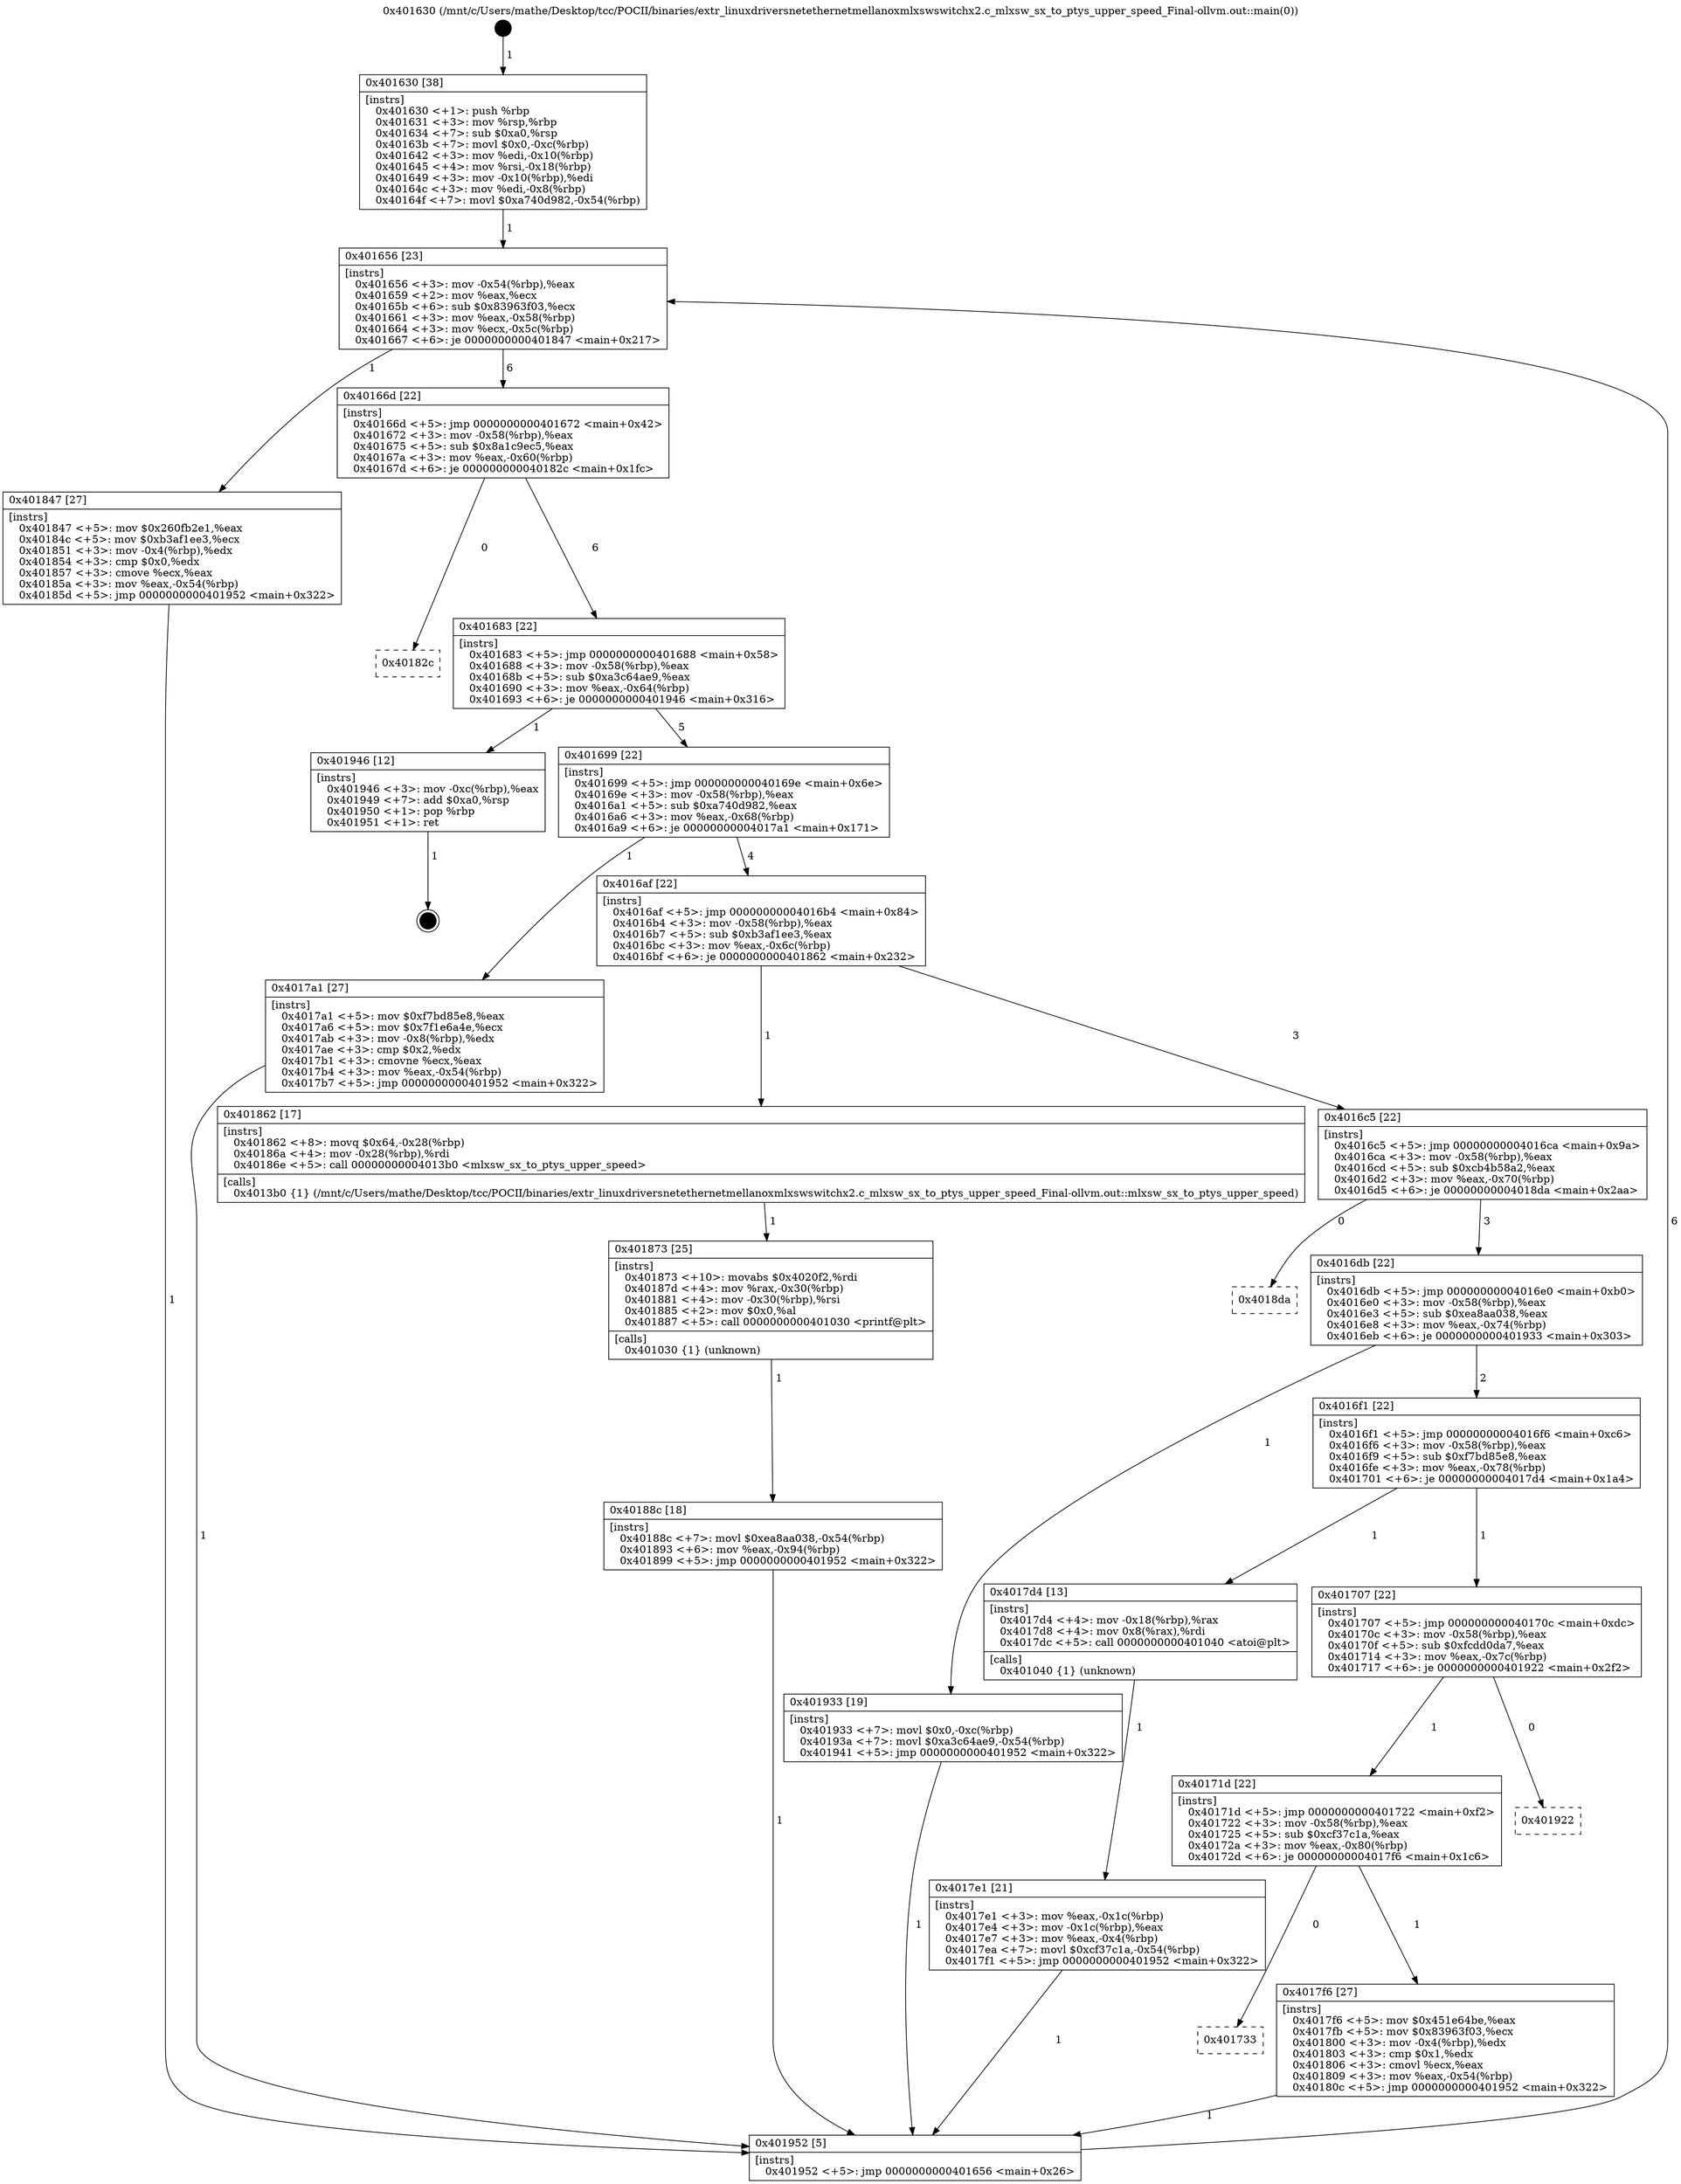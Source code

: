 digraph "0x401630" {
  label = "0x401630 (/mnt/c/Users/mathe/Desktop/tcc/POCII/binaries/extr_linuxdriversnetethernetmellanoxmlxswswitchx2.c_mlxsw_sx_to_ptys_upper_speed_Final-ollvm.out::main(0))"
  labelloc = "t"
  node[shape=record]

  Entry [label="",width=0.3,height=0.3,shape=circle,fillcolor=black,style=filled]
  "0x401656" [label="{
     0x401656 [23]\l
     | [instrs]\l
     &nbsp;&nbsp;0x401656 \<+3\>: mov -0x54(%rbp),%eax\l
     &nbsp;&nbsp;0x401659 \<+2\>: mov %eax,%ecx\l
     &nbsp;&nbsp;0x40165b \<+6\>: sub $0x83963f03,%ecx\l
     &nbsp;&nbsp;0x401661 \<+3\>: mov %eax,-0x58(%rbp)\l
     &nbsp;&nbsp;0x401664 \<+3\>: mov %ecx,-0x5c(%rbp)\l
     &nbsp;&nbsp;0x401667 \<+6\>: je 0000000000401847 \<main+0x217\>\l
  }"]
  "0x401847" [label="{
     0x401847 [27]\l
     | [instrs]\l
     &nbsp;&nbsp;0x401847 \<+5\>: mov $0x260fb2e1,%eax\l
     &nbsp;&nbsp;0x40184c \<+5\>: mov $0xb3af1ee3,%ecx\l
     &nbsp;&nbsp;0x401851 \<+3\>: mov -0x4(%rbp),%edx\l
     &nbsp;&nbsp;0x401854 \<+3\>: cmp $0x0,%edx\l
     &nbsp;&nbsp;0x401857 \<+3\>: cmove %ecx,%eax\l
     &nbsp;&nbsp;0x40185a \<+3\>: mov %eax,-0x54(%rbp)\l
     &nbsp;&nbsp;0x40185d \<+5\>: jmp 0000000000401952 \<main+0x322\>\l
  }"]
  "0x40166d" [label="{
     0x40166d [22]\l
     | [instrs]\l
     &nbsp;&nbsp;0x40166d \<+5\>: jmp 0000000000401672 \<main+0x42\>\l
     &nbsp;&nbsp;0x401672 \<+3\>: mov -0x58(%rbp),%eax\l
     &nbsp;&nbsp;0x401675 \<+5\>: sub $0x8a1c9ec5,%eax\l
     &nbsp;&nbsp;0x40167a \<+3\>: mov %eax,-0x60(%rbp)\l
     &nbsp;&nbsp;0x40167d \<+6\>: je 000000000040182c \<main+0x1fc\>\l
  }"]
  Exit [label="",width=0.3,height=0.3,shape=circle,fillcolor=black,style=filled,peripheries=2]
  "0x40182c" [label="{
     0x40182c\l
  }", style=dashed]
  "0x401683" [label="{
     0x401683 [22]\l
     | [instrs]\l
     &nbsp;&nbsp;0x401683 \<+5\>: jmp 0000000000401688 \<main+0x58\>\l
     &nbsp;&nbsp;0x401688 \<+3\>: mov -0x58(%rbp),%eax\l
     &nbsp;&nbsp;0x40168b \<+5\>: sub $0xa3c64ae9,%eax\l
     &nbsp;&nbsp;0x401690 \<+3\>: mov %eax,-0x64(%rbp)\l
     &nbsp;&nbsp;0x401693 \<+6\>: je 0000000000401946 \<main+0x316\>\l
  }"]
  "0x40188c" [label="{
     0x40188c [18]\l
     | [instrs]\l
     &nbsp;&nbsp;0x40188c \<+7\>: movl $0xea8aa038,-0x54(%rbp)\l
     &nbsp;&nbsp;0x401893 \<+6\>: mov %eax,-0x94(%rbp)\l
     &nbsp;&nbsp;0x401899 \<+5\>: jmp 0000000000401952 \<main+0x322\>\l
  }"]
  "0x401946" [label="{
     0x401946 [12]\l
     | [instrs]\l
     &nbsp;&nbsp;0x401946 \<+3\>: mov -0xc(%rbp),%eax\l
     &nbsp;&nbsp;0x401949 \<+7\>: add $0xa0,%rsp\l
     &nbsp;&nbsp;0x401950 \<+1\>: pop %rbp\l
     &nbsp;&nbsp;0x401951 \<+1\>: ret\l
  }"]
  "0x401699" [label="{
     0x401699 [22]\l
     | [instrs]\l
     &nbsp;&nbsp;0x401699 \<+5\>: jmp 000000000040169e \<main+0x6e\>\l
     &nbsp;&nbsp;0x40169e \<+3\>: mov -0x58(%rbp),%eax\l
     &nbsp;&nbsp;0x4016a1 \<+5\>: sub $0xa740d982,%eax\l
     &nbsp;&nbsp;0x4016a6 \<+3\>: mov %eax,-0x68(%rbp)\l
     &nbsp;&nbsp;0x4016a9 \<+6\>: je 00000000004017a1 \<main+0x171\>\l
  }"]
  "0x401873" [label="{
     0x401873 [25]\l
     | [instrs]\l
     &nbsp;&nbsp;0x401873 \<+10\>: movabs $0x4020f2,%rdi\l
     &nbsp;&nbsp;0x40187d \<+4\>: mov %rax,-0x30(%rbp)\l
     &nbsp;&nbsp;0x401881 \<+4\>: mov -0x30(%rbp),%rsi\l
     &nbsp;&nbsp;0x401885 \<+2\>: mov $0x0,%al\l
     &nbsp;&nbsp;0x401887 \<+5\>: call 0000000000401030 \<printf@plt\>\l
     | [calls]\l
     &nbsp;&nbsp;0x401030 \{1\} (unknown)\l
  }"]
  "0x4017a1" [label="{
     0x4017a1 [27]\l
     | [instrs]\l
     &nbsp;&nbsp;0x4017a1 \<+5\>: mov $0xf7bd85e8,%eax\l
     &nbsp;&nbsp;0x4017a6 \<+5\>: mov $0x7f1e6a4e,%ecx\l
     &nbsp;&nbsp;0x4017ab \<+3\>: mov -0x8(%rbp),%edx\l
     &nbsp;&nbsp;0x4017ae \<+3\>: cmp $0x2,%edx\l
     &nbsp;&nbsp;0x4017b1 \<+3\>: cmovne %ecx,%eax\l
     &nbsp;&nbsp;0x4017b4 \<+3\>: mov %eax,-0x54(%rbp)\l
     &nbsp;&nbsp;0x4017b7 \<+5\>: jmp 0000000000401952 \<main+0x322\>\l
  }"]
  "0x4016af" [label="{
     0x4016af [22]\l
     | [instrs]\l
     &nbsp;&nbsp;0x4016af \<+5\>: jmp 00000000004016b4 \<main+0x84\>\l
     &nbsp;&nbsp;0x4016b4 \<+3\>: mov -0x58(%rbp),%eax\l
     &nbsp;&nbsp;0x4016b7 \<+5\>: sub $0xb3af1ee3,%eax\l
     &nbsp;&nbsp;0x4016bc \<+3\>: mov %eax,-0x6c(%rbp)\l
     &nbsp;&nbsp;0x4016bf \<+6\>: je 0000000000401862 \<main+0x232\>\l
  }"]
  "0x401952" [label="{
     0x401952 [5]\l
     | [instrs]\l
     &nbsp;&nbsp;0x401952 \<+5\>: jmp 0000000000401656 \<main+0x26\>\l
  }"]
  "0x401630" [label="{
     0x401630 [38]\l
     | [instrs]\l
     &nbsp;&nbsp;0x401630 \<+1\>: push %rbp\l
     &nbsp;&nbsp;0x401631 \<+3\>: mov %rsp,%rbp\l
     &nbsp;&nbsp;0x401634 \<+7\>: sub $0xa0,%rsp\l
     &nbsp;&nbsp;0x40163b \<+7\>: movl $0x0,-0xc(%rbp)\l
     &nbsp;&nbsp;0x401642 \<+3\>: mov %edi,-0x10(%rbp)\l
     &nbsp;&nbsp;0x401645 \<+4\>: mov %rsi,-0x18(%rbp)\l
     &nbsp;&nbsp;0x401649 \<+3\>: mov -0x10(%rbp),%edi\l
     &nbsp;&nbsp;0x40164c \<+3\>: mov %edi,-0x8(%rbp)\l
     &nbsp;&nbsp;0x40164f \<+7\>: movl $0xa740d982,-0x54(%rbp)\l
  }"]
  "0x401733" [label="{
     0x401733\l
  }", style=dashed]
  "0x401862" [label="{
     0x401862 [17]\l
     | [instrs]\l
     &nbsp;&nbsp;0x401862 \<+8\>: movq $0x64,-0x28(%rbp)\l
     &nbsp;&nbsp;0x40186a \<+4\>: mov -0x28(%rbp),%rdi\l
     &nbsp;&nbsp;0x40186e \<+5\>: call 00000000004013b0 \<mlxsw_sx_to_ptys_upper_speed\>\l
     | [calls]\l
     &nbsp;&nbsp;0x4013b0 \{1\} (/mnt/c/Users/mathe/Desktop/tcc/POCII/binaries/extr_linuxdriversnetethernetmellanoxmlxswswitchx2.c_mlxsw_sx_to_ptys_upper_speed_Final-ollvm.out::mlxsw_sx_to_ptys_upper_speed)\l
  }"]
  "0x4016c5" [label="{
     0x4016c5 [22]\l
     | [instrs]\l
     &nbsp;&nbsp;0x4016c5 \<+5\>: jmp 00000000004016ca \<main+0x9a\>\l
     &nbsp;&nbsp;0x4016ca \<+3\>: mov -0x58(%rbp),%eax\l
     &nbsp;&nbsp;0x4016cd \<+5\>: sub $0xcb4b58a2,%eax\l
     &nbsp;&nbsp;0x4016d2 \<+3\>: mov %eax,-0x70(%rbp)\l
     &nbsp;&nbsp;0x4016d5 \<+6\>: je 00000000004018da \<main+0x2aa\>\l
  }"]
  "0x4017f6" [label="{
     0x4017f6 [27]\l
     | [instrs]\l
     &nbsp;&nbsp;0x4017f6 \<+5\>: mov $0x451e64be,%eax\l
     &nbsp;&nbsp;0x4017fb \<+5\>: mov $0x83963f03,%ecx\l
     &nbsp;&nbsp;0x401800 \<+3\>: mov -0x4(%rbp),%edx\l
     &nbsp;&nbsp;0x401803 \<+3\>: cmp $0x1,%edx\l
     &nbsp;&nbsp;0x401806 \<+3\>: cmovl %ecx,%eax\l
     &nbsp;&nbsp;0x401809 \<+3\>: mov %eax,-0x54(%rbp)\l
     &nbsp;&nbsp;0x40180c \<+5\>: jmp 0000000000401952 \<main+0x322\>\l
  }"]
  "0x4018da" [label="{
     0x4018da\l
  }", style=dashed]
  "0x4016db" [label="{
     0x4016db [22]\l
     | [instrs]\l
     &nbsp;&nbsp;0x4016db \<+5\>: jmp 00000000004016e0 \<main+0xb0\>\l
     &nbsp;&nbsp;0x4016e0 \<+3\>: mov -0x58(%rbp),%eax\l
     &nbsp;&nbsp;0x4016e3 \<+5\>: sub $0xea8aa038,%eax\l
     &nbsp;&nbsp;0x4016e8 \<+3\>: mov %eax,-0x74(%rbp)\l
     &nbsp;&nbsp;0x4016eb \<+6\>: je 0000000000401933 \<main+0x303\>\l
  }"]
  "0x40171d" [label="{
     0x40171d [22]\l
     | [instrs]\l
     &nbsp;&nbsp;0x40171d \<+5\>: jmp 0000000000401722 \<main+0xf2\>\l
     &nbsp;&nbsp;0x401722 \<+3\>: mov -0x58(%rbp),%eax\l
     &nbsp;&nbsp;0x401725 \<+5\>: sub $0xcf37c1a,%eax\l
     &nbsp;&nbsp;0x40172a \<+3\>: mov %eax,-0x80(%rbp)\l
     &nbsp;&nbsp;0x40172d \<+6\>: je 00000000004017f6 \<main+0x1c6\>\l
  }"]
  "0x401933" [label="{
     0x401933 [19]\l
     | [instrs]\l
     &nbsp;&nbsp;0x401933 \<+7\>: movl $0x0,-0xc(%rbp)\l
     &nbsp;&nbsp;0x40193a \<+7\>: movl $0xa3c64ae9,-0x54(%rbp)\l
     &nbsp;&nbsp;0x401941 \<+5\>: jmp 0000000000401952 \<main+0x322\>\l
  }"]
  "0x4016f1" [label="{
     0x4016f1 [22]\l
     | [instrs]\l
     &nbsp;&nbsp;0x4016f1 \<+5\>: jmp 00000000004016f6 \<main+0xc6\>\l
     &nbsp;&nbsp;0x4016f6 \<+3\>: mov -0x58(%rbp),%eax\l
     &nbsp;&nbsp;0x4016f9 \<+5\>: sub $0xf7bd85e8,%eax\l
     &nbsp;&nbsp;0x4016fe \<+3\>: mov %eax,-0x78(%rbp)\l
     &nbsp;&nbsp;0x401701 \<+6\>: je 00000000004017d4 \<main+0x1a4\>\l
  }"]
  "0x401922" [label="{
     0x401922\l
  }", style=dashed]
  "0x4017d4" [label="{
     0x4017d4 [13]\l
     | [instrs]\l
     &nbsp;&nbsp;0x4017d4 \<+4\>: mov -0x18(%rbp),%rax\l
     &nbsp;&nbsp;0x4017d8 \<+4\>: mov 0x8(%rax),%rdi\l
     &nbsp;&nbsp;0x4017dc \<+5\>: call 0000000000401040 \<atoi@plt\>\l
     | [calls]\l
     &nbsp;&nbsp;0x401040 \{1\} (unknown)\l
  }"]
  "0x401707" [label="{
     0x401707 [22]\l
     | [instrs]\l
     &nbsp;&nbsp;0x401707 \<+5\>: jmp 000000000040170c \<main+0xdc\>\l
     &nbsp;&nbsp;0x40170c \<+3\>: mov -0x58(%rbp),%eax\l
     &nbsp;&nbsp;0x40170f \<+5\>: sub $0xfcdd0da7,%eax\l
     &nbsp;&nbsp;0x401714 \<+3\>: mov %eax,-0x7c(%rbp)\l
     &nbsp;&nbsp;0x401717 \<+6\>: je 0000000000401922 \<main+0x2f2\>\l
  }"]
  "0x4017e1" [label="{
     0x4017e1 [21]\l
     | [instrs]\l
     &nbsp;&nbsp;0x4017e1 \<+3\>: mov %eax,-0x1c(%rbp)\l
     &nbsp;&nbsp;0x4017e4 \<+3\>: mov -0x1c(%rbp),%eax\l
     &nbsp;&nbsp;0x4017e7 \<+3\>: mov %eax,-0x4(%rbp)\l
     &nbsp;&nbsp;0x4017ea \<+7\>: movl $0xcf37c1a,-0x54(%rbp)\l
     &nbsp;&nbsp;0x4017f1 \<+5\>: jmp 0000000000401952 \<main+0x322\>\l
  }"]
  Entry -> "0x401630" [label=" 1"]
  "0x401656" -> "0x401847" [label=" 1"]
  "0x401656" -> "0x40166d" [label=" 6"]
  "0x401946" -> Exit [label=" 1"]
  "0x40166d" -> "0x40182c" [label=" 0"]
  "0x40166d" -> "0x401683" [label=" 6"]
  "0x401933" -> "0x401952" [label=" 1"]
  "0x401683" -> "0x401946" [label=" 1"]
  "0x401683" -> "0x401699" [label=" 5"]
  "0x40188c" -> "0x401952" [label=" 1"]
  "0x401699" -> "0x4017a1" [label=" 1"]
  "0x401699" -> "0x4016af" [label=" 4"]
  "0x4017a1" -> "0x401952" [label=" 1"]
  "0x401630" -> "0x401656" [label=" 1"]
  "0x401952" -> "0x401656" [label=" 6"]
  "0x401873" -> "0x40188c" [label=" 1"]
  "0x4016af" -> "0x401862" [label=" 1"]
  "0x4016af" -> "0x4016c5" [label=" 3"]
  "0x401862" -> "0x401873" [label=" 1"]
  "0x4016c5" -> "0x4018da" [label=" 0"]
  "0x4016c5" -> "0x4016db" [label=" 3"]
  "0x401847" -> "0x401952" [label=" 1"]
  "0x4016db" -> "0x401933" [label=" 1"]
  "0x4016db" -> "0x4016f1" [label=" 2"]
  "0x40171d" -> "0x401733" [label=" 0"]
  "0x4016f1" -> "0x4017d4" [label=" 1"]
  "0x4016f1" -> "0x401707" [label=" 1"]
  "0x4017d4" -> "0x4017e1" [label=" 1"]
  "0x4017e1" -> "0x401952" [label=" 1"]
  "0x40171d" -> "0x4017f6" [label=" 1"]
  "0x401707" -> "0x401922" [label=" 0"]
  "0x401707" -> "0x40171d" [label=" 1"]
  "0x4017f6" -> "0x401952" [label=" 1"]
}
